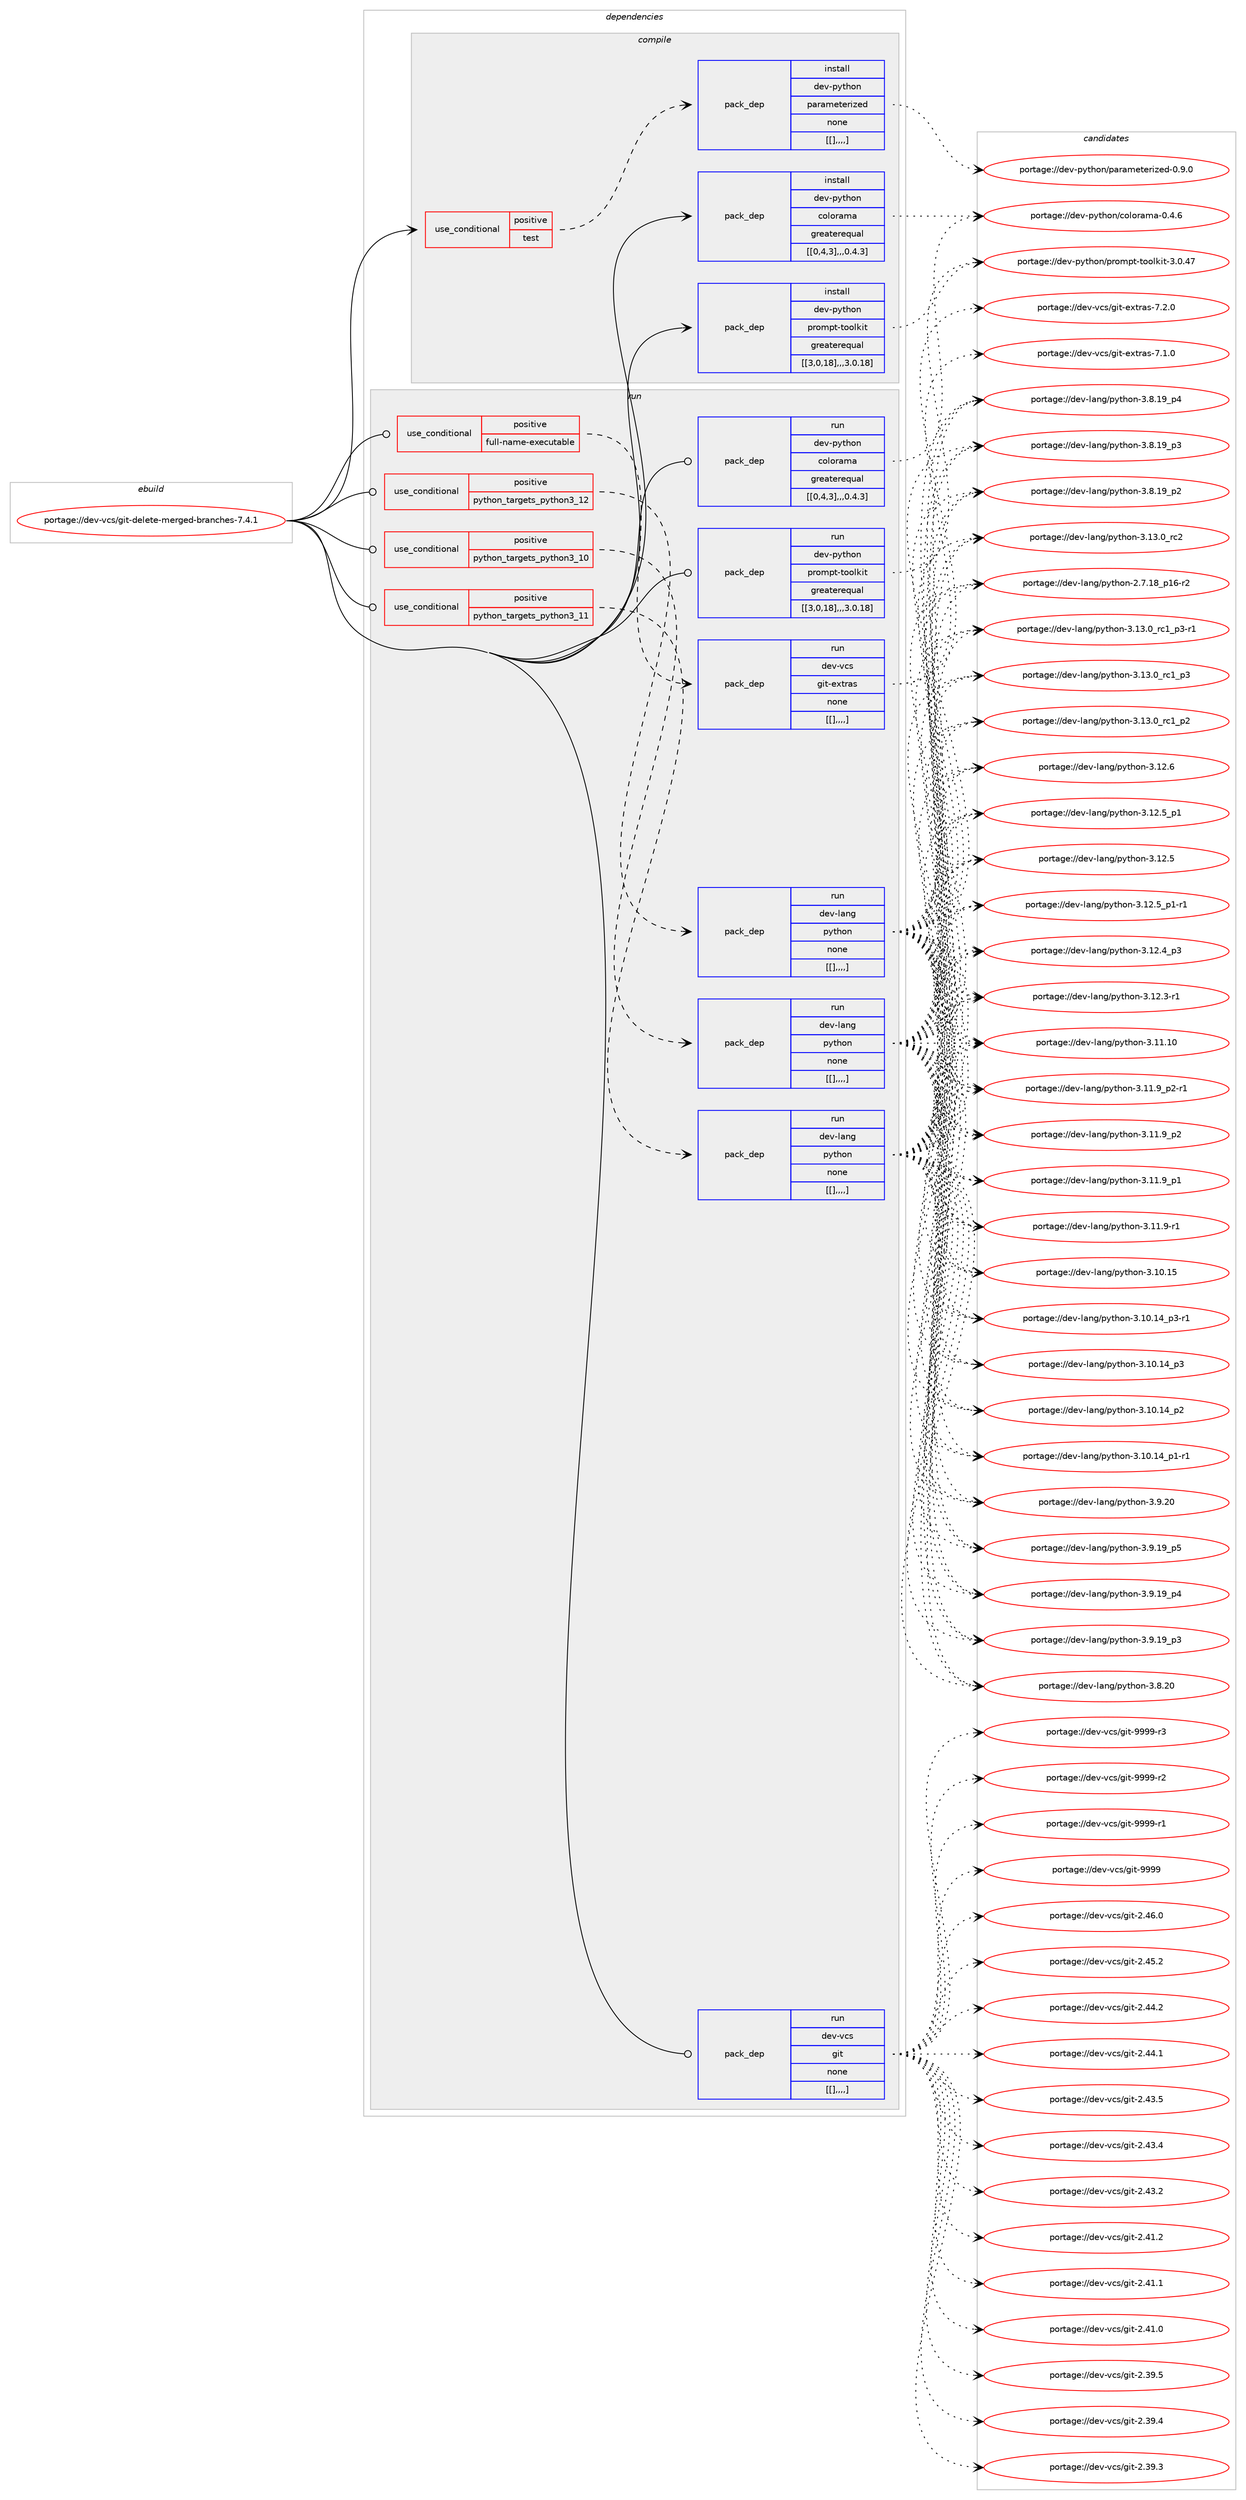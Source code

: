 digraph prolog {

# *************
# Graph options
# *************

newrank=true;
concentrate=true;
compound=true;
graph [rankdir=LR,fontname=Helvetica,fontsize=10,ranksep=1.5];#, ranksep=2.5, nodesep=0.2];
edge  [arrowhead=vee];
node  [fontname=Helvetica,fontsize=10];

# **********
# The ebuild
# **********

subgraph cluster_leftcol {
color=gray;
label=<<i>ebuild</i>>;
id [label="portage://dev-vcs/git-delete-merged-branches-7.4.1", color=red, width=4, href="../dev-vcs/git-delete-merged-branches-7.4.1.svg"];
}

# ****************
# The dependencies
# ****************

subgraph cluster_midcol {
color=gray;
label=<<i>dependencies</i>>;
subgraph cluster_compile {
fillcolor="#eeeeee";
style=filled;
label=<<i>compile</i>>;
subgraph cond64287 {
dependency226133 [label=<<TABLE BORDER="0" CELLBORDER="1" CELLSPACING="0" CELLPADDING="4"><TR><TD ROWSPAN="3" CELLPADDING="10">use_conditional</TD></TR><TR><TD>positive</TD></TR><TR><TD>test</TD></TR></TABLE>>, shape=none, color=red];
subgraph pack160391 {
dependency226134 [label=<<TABLE BORDER="0" CELLBORDER="1" CELLSPACING="0" CELLPADDING="4" WIDTH="220"><TR><TD ROWSPAN="6" CELLPADDING="30">pack_dep</TD></TR><TR><TD WIDTH="110">install</TD></TR><TR><TD>dev-python</TD></TR><TR><TD>parameterized</TD></TR><TR><TD>none</TD></TR><TR><TD>[[],,,,]</TD></TR></TABLE>>, shape=none, color=blue];
}
dependency226133:e -> dependency226134:w [weight=20,style="dashed",arrowhead="vee"];
}
id:e -> dependency226133:w [weight=20,style="solid",arrowhead="vee"];
subgraph pack160392 {
dependency226135 [label=<<TABLE BORDER="0" CELLBORDER="1" CELLSPACING="0" CELLPADDING="4" WIDTH="220"><TR><TD ROWSPAN="6" CELLPADDING="30">pack_dep</TD></TR><TR><TD WIDTH="110">install</TD></TR><TR><TD>dev-python</TD></TR><TR><TD>colorama</TD></TR><TR><TD>greaterequal</TD></TR><TR><TD>[[0,4,3],,,0.4.3]</TD></TR></TABLE>>, shape=none, color=blue];
}
id:e -> dependency226135:w [weight=20,style="solid",arrowhead="vee"];
subgraph pack160393 {
dependency226136 [label=<<TABLE BORDER="0" CELLBORDER="1" CELLSPACING="0" CELLPADDING="4" WIDTH="220"><TR><TD ROWSPAN="6" CELLPADDING="30">pack_dep</TD></TR><TR><TD WIDTH="110">install</TD></TR><TR><TD>dev-python</TD></TR><TR><TD>prompt-toolkit</TD></TR><TR><TD>greaterequal</TD></TR><TR><TD>[[3,0,18],,,3.0.18]</TD></TR></TABLE>>, shape=none, color=blue];
}
id:e -> dependency226136:w [weight=20,style="solid",arrowhead="vee"];
}
subgraph cluster_compileandrun {
fillcolor="#eeeeee";
style=filled;
label=<<i>compile and run</i>>;
}
subgraph cluster_run {
fillcolor="#eeeeee";
style=filled;
label=<<i>run</i>>;
subgraph cond64288 {
dependency226137 [label=<<TABLE BORDER="0" CELLBORDER="1" CELLSPACING="0" CELLPADDING="4"><TR><TD ROWSPAN="3" CELLPADDING="10">use_conditional</TD></TR><TR><TD>positive</TD></TR><TR><TD>full-name-executable</TD></TR></TABLE>>, shape=none, color=red];
subgraph pack160394 {
dependency226138 [label=<<TABLE BORDER="0" CELLBORDER="1" CELLSPACING="0" CELLPADDING="4" WIDTH="220"><TR><TD ROWSPAN="6" CELLPADDING="30">pack_dep</TD></TR><TR><TD WIDTH="110">run</TD></TR><TR><TD>dev-vcs</TD></TR><TR><TD>git-extras</TD></TR><TR><TD>none</TD></TR><TR><TD>[[],,,,]</TD></TR></TABLE>>, shape=none, color=blue];
}
dependency226137:e -> dependency226138:w [weight=20,style="dashed",arrowhead="vee"];
}
id:e -> dependency226137:w [weight=20,style="solid",arrowhead="odot"];
subgraph cond64289 {
dependency226139 [label=<<TABLE BORDER="0" CELLBORDER="1" CELLSPACING="0" CELLPADDING="4"><TR><TD ROWSPAN="3" CELLPADDING="10">use_conditional</TD></TR><TR><TD>positive</TD></TR><TR><TD>python_targets_python3_10</TD></TR></TABLE>>, shape=none, color=red];
subgraph pack160395 {
dependency226140 [label=<<TABLE BORDER="0" CELLBORDER="1" CELLSPACING="0" CELLPADDING="4" WIDTH="220"><TR><TD ROWSPAN="6" CELLPADDING="30">pack_dep</TD></TR><TR><TD WIDTH="110">run</TD></TR><TR><TD>dev-lang</TD></TR><TR><TD>python</TD></TR><TR><TD>none</TD></TR><TR><TD>[[],,,,]</TD></TR></TABLE>>, shape=none, color=blue];
}
dependency226139:e -> dependency226140:w [weight=20,style="dashed",arrowhead="vee"];
}
id:e -> dependency226139:w [weight=20,style="solid",arrowhead="odot"];
subgraph cond64290 {
dependency226141 [label=<<TABLE BORDER="0" CELLBORDER="1" CELLSPACING="0" CELLPADDING="4"><TR><TD ROWSPAN="3" CELLPADDING="10">use_conditional</TD></TR><TR><TD>positive</TD></TR><TR><TD>python_targets_python3_11</TD></TR></TABLE>>, shape=none, color=red];
subgraph pack160396 {
dependency226142 [label=<<TABLE BORDER="0" CELLBORDER="1" CELLSPACING="0" CELLPADDING="4" WIDTH="220"><TR><TD ROWSPAN="6" CELLPADDING="30">pack_dep</TD></TR><TR><TD WIDTH="110">run</TD></TR><TR><TD>dev-lang</TD></TR><TR><TD>python</TD></TR><TR><TD>none</TD></TR><TR><TD>[[],,,,]</TD></TR></TABLE>>, shape=none, color=blue];
}
dependency226141:e -> dependency226142:w [weight=20,style="dashed",arrowhead="vee"];
}
id:e -> dependency226141:w [weight=20,style="solid",arrowhead="odot"];
subgraph cond64291 {
dependency226143 [label=<<TABLE BORDER="0" CELLBORDER="1" CELLSPACING="0" CELLPADDING="4"><TR><TD ROWSPAN="3" CELLPADDING="10">use_conditional</TD></TR><TR><TD>positive</TD></TR><TR><TD>python_targets_python3_12</TD></TR></TABLE>>, shape=none, color=red];
subgraph pack160397 {
dependency226144 [label=<<TABLE BORDER="0" CELLBORDER="1" CELLSPACING="0" CELLPADDING="4" WIDTH="220"><TR><TD ROWSPAN="6" CELLPADDING="30">pack_dep</TD></TR><TR><TD WIDTH="110">run</TD></TR><TR><TD>dev-lang</TD></TR><TR><TD>python</TD></TR><TR><TD>none</TD></TR><TR><TD>[[],,,,]</TD></TR></TABLE>>, shape=none, color=blue];
}
dependency226143:e -> dependency226144:w [weight=20,style="dashed",arrowhead="vee"];
}
id:e -> dependency226143:w [weight=20,style="solid",arrowhead="odot"];
subgraph pack160398 {
dependency226145 [label=<<TABLE BORDER="0" CELLBORDER="1" CELLSPACING="0" CELLPADDING="4" WIDTH="220"><TR><TD ROWSPAN="6" CELLPADDING="30">pack_dep</TD></TR><TR><TD WIDTH="110">run</TD></TR><TR><TD>dev-python</TD></TR><TR><TD>colorama</TD></TR><TR><TD>greaterequal</TD></TR><TR><TD>[[0,4,3],,,0.4.3]</TD></TR></TABLE>>, shape=none, color=blue];
}
id:e -> dependency226145:w [weight=20,style="solid",arrowhead="odot"];
subgraph pack160399 {
dependency226146 [label=<<TABLE BORDER="0" CELLBORDER="1" CELLSPACING="0" CELLPADDING="4" WIDTH="220"><TR><TD ROWSPAN="6" CELLPADDING="30">pack_dep</TD></TR><TR><TD WIDTH="110">run</TD></TR><TR><TD>dev-python</TD></TR><TR><TD>prompt-toolkit</TD></TR><TR><TD>greaterequal</TD></TR><TR><TD>[[3,0,18],,,3.0.18]</TD></TR></TABLE>>, shape=none, color=blue];
}
id:e -> dependency226146:w [weight=20,style="solid",arrowhead="odot"];
subgraph pack160400 {
dependency226147 [label=<<TABLE BORDER="0" CELLBORDER="1" CELLSPACING="0" CELLPADDING="4" WIDTH="220"><TR><TD ROWSPAN="6" CELLPADDING="30">pack_dep</TD></TR><TR><TD WIDTH="110">run</TD></TR><TR><TD>dev-vcs</TD></TR><TR><TD>git</TD></TR><TR><TD>none</TD></TR><TR><TD>[[],,,,]</TD></TR></TABLE>>, shape=none, color=blue];
}
id:e -> dependency226147:w [weight=20,style="solid",arrowhead="odot"];
}
}

# **************
# The candidates
# **************

subgraph cluster_choices {
rank=same;
color=gray;
label=<<i>candidates</i>>;

subgraph choice160391 {
color=black;
nodesep=1;
choice10010111845112121116104111110471129711497109101116101114105122101100454846574648 [label="portage://dev-python/parameterized-0.9.0", color=red, width=4,href="../dev-python/parameterized-0.9.0.svg"];
dependency226134:e -> choice10010111845112121116104111110471129711497109101116101114105122101100454846574648:w [style=dotted,weight="100"];
}
subgraph choice160392 {
color=black;
nodesep=1;
choice1001011184511212111610411111047991111081111149710997454846524654 [label="portage://dev-python/colorama-0.4.6", color=red, width=4,href="../dev-python/colorama-0.4.6.svg"];
dependency226135:e -> choice1001011184511212111610411111047991111081111149710997454846524654:w [style=dotted,weight="100"];
}
subgraph choice160393 {
color=black;
nodesep=1;
choice10010111845112121116104111110471121141111091121164511611111110810710511645514648465255 [label="portage://dev-python/prompt-toolkit-3.0.47", color=red, width=4,href="../dev-python/prompt-toolkit-3.0.47.svg"];
dependency226136:e -> choice10010111845112121116104111110471121141111091121164511611111110810710511645514648465255:w [style=dotted,weight="100"];
}
subgraph choice160394 {
color=black;
nodesep=1;
choice1001011184511899115471031051164510112011611497115455546504648 [label="portage://dev-vcs/git-extras-7.2.0", color=red, width=4,href="../dev-vcs/git-extras-7.2.0.svg"];
choice1001011184511899115471031051164510112011611497115455546494648 [label="portage://dev-vcs/git-extras-7.1.0", color=red, width=4,href="../dev-vcs/git-extras-7.1.0.svg"];
dependency226138:e -> choice1001011184511899115471031051164510112011611497115455546504648:w [style=dotted,weight="100"];
dependency226138:e -> choice1001011184511899115471031051164510112011611497115455546494648:w [style=dotted,weight="100"];
}
subgraph choice160395 {
color=black;
nodesep=1;
choice10010111845108971101034711212111610411111045514649514648951149950 [label="portage://dev-lang/python-3.13.0_rc2", color=red, width=4,href="../dev-lang/python-3.13.0_rc2.svg"];
choice1001011184510897110103471121211161041111104551464951464895114994995112514511449 [label="portage://dev-lang/python-3.13.0_rc1_p3-r1", color=red, width=4,href="../dev-lang/python-3.13.0_rc1_p3-r1.svg"];
choice100101118451089711010347112121116104111110455146495146489511499499511251 [label="portage://dev-lang/python-3.13.0_rc1_p3", color=red, width=4,href="../dev-lang/python-3.13.0_rc1_p3.svg"];
choice100101118451089711010347112121116104111110455146495146489511499499511250 [label="portage://dev-lang/python-3.13.0_rc1_p2", color=red, width=4,href="../dev-lang/python-3.13.0_rc1_p2.svg"];
choice10010111845108971101034711212111610411111045514649504654 [label="portage://dev-lang/python-3.12.6", color=red, width=4,href="../dev-lang/python-3.12.6.svg"];
choice1001011184510897110103471121211161041111104551464950465395112494511449 [label="portage://dev-lang/python-3.12.5_p1-r1", color=red, width=4,href="../dev-lang/python-3.12.5_p1-r1.svg"];
choice100101118451089711010347112121116104111110455146495046539511249 [label="portage://dev-lang/python-3.12.5_p1", color=red, width=4,href="../dev-lang/python-3.12.5_p1.svg"];
choice10010111845108971101034711212111610411111045514649504653 [label="portage://dev-lang/python-3.12.5", color=red, width=4,href="../dev-lang/python-3.12.5.svg"];
choice100101118451089711010347112121116104111110455146495046529511251 [label="portage://dev-lang/python-3.12.4_p3", color=red, width=4,href="../dev-lang/python-3.12.4_p3.svg"];
choice100101118451089711010347112121116104111110455146495046514511449 [label="portage://dev-lang/python-3.12.3-r1", color=red, width=4,href="../dev-lang/python-3.12.3-r1.svg"];
choice1001011184510897110103471121211161041111104551464949464948 [label="portage://dev-lang/python-3.11.10", color=red, width=4,href="../dev-lang/python-3.11.10.svg"];
choice1001011184510897110103471121211161041111104551464949465795112504511449 [label="portage://dev-lang/python-3.11.9_p2-r1", color=red, width=4,href="../dev-lang/python-3.11.9_p2-r1.svg"];
choice100101118451089711010347112121116104111110455146494946579511250 [label="portage://dev-lang/python-3.11.9_p2", color=red, width=4,href="../dev-lang/python-3.11.9_p2.svg"];
choice100101118451089711010347112121116104111110455146494946579511249 [label="portage://dev-lang/python-3.11.9_p1", color=red, width=4,href="../dev-lang/python-3.11.9_p1.svg"];
choice100101118451089711010347112121116104111110455146494946574511449 [label="portage://dev-lang/python-3.11.9-r1", color=red, width=4,href="../dev-lang/python-3.11.9-r1.svg"];
choice1001011184510897110103471121211161041111104551464948464953 [label="portage://dev-lang/python-3.10.15", color=red, width=4,href="../dev-lang/python-3.10.15.svg"];
choice100101118451089711010347112121116104111110455146494846495295112514511449 [label="portage://dev-lang/python-3.10.14_p3-r1", color=red, width=4,href="../dev-lang/python-3.10.14_p3-r1.svg"];
choice10010111845108971101034711212111610411111045514649484649529511251 [label="portage://dev-lang/python-3.10.14_p3", color=red, width=4,href="../dev-lang/python-3.10.14_p3.svg"];
choice10010111845108971101034711212111610411111045514649484649529511250 [label="portage://dev-lang/python-3.10.14_p2", color=red, width=4,href="../dev-lang/python-3.10.14_p2.svg"];
choice100101118451089711010347112121116104111110455146494846495295112494511449 [label="portage://dev-lang/python-3.10.14_p1-r1", color=red, width=4,href="../dev-lang/python-3.10.14_p1-r1.svg"];
choice10010111845108971101034711212111610411111045514657465048 [label="portage://dev-lang/python-3.9.20", color=red, width=4,href="../dev-lang/python-3.9.20.svg"];
choice100101118451089711010347112121116104111110455146574649579511253 [label="portage://dev-lang/python-3.9.19_p5", color=red, width=4,href="../dev-lang/python-3.9.19_p5.svg"];
choice100101118451089711010347112121116104111110455146574649579511252 [label="portage://dev-lang/python-3.9.19_p4", color=red, width=4,href="../dev-lang/python-3.9.19_p4.svg"];
choice100101118451089711010347112121116104111110455146574649579511251 [label="portage://dev-lang/python-3.9.19_p3", color=red, width=4,href="../dev-lang/python-3.9.19_p3.svg"];
choice10010111845108971101034711212111610411111045514656465048 [label="portage://dev-lang/python-3.8.20", color=red, width=4,href="../dev-lang/python-3.8.20.svg"];
choice100101118451089711010347112121116104111110455146564649579511252 [label="portage://dev-lang/python-3.8.19_p4", color=red, width=4,href="../dev-lang/python-3.8.19_p4.svg"];
choice100101118451089711010347112121116104111110455146564649579511251 [label="portage://dev-lang/python-3.8.19_p3", color=red, width=4,href="../dev-lang/python-3.8.19_p3.svg"];
choice100101118451089711010347112121116104111110455146564649579511250 [label="portage://dev-lang/python-3.8.19_p2", color=red, width=4,href="../dev-lang/python-3.8.19_p2.svg"];
choice100101118451089711010347112121116104111110455046554649569511249544511450 [label="portage://dev-lang/python-2.7.18_p16-r2", color=red, width=4,href="../dev-lang/python-2.7.18_p16-r2.svg"];
dependency226140:e -> choice10010111845108971101034711212111610411111045514649514648951149950:w [style=dotted,weight="100"];
dependency226140:e -> choice1001011184510897110103471121211161041111104551464951464895114994995112514511449:w [style=dotted,weight="100"];
dependency226140:e -> choice100101118451089711010347112121116104111110455146495146489511499499511251:w [style=dotted,weight="100"];
dependency226140:e -> choice100101118451089711010347112121116104111110455146495146489511499499511250:w [style=dotted,weight="100"];
dependency226140:e -> choice10010111845108971101034711212111610411111045514649504654:w [style=dotted,weight="100"];
dependency226140:e -> choice1001011184510897110103471121211161041111104551464950465395112494511449:w [style=dotted,weight="100"];
dependency226140:e -> choice100101118451089711010347112121116104111110455146495046539511249:w [style=dotted,weight="100"];
dependency226140:e -> choice10010111845108971101034711212111610411111045514649504653:w [style=dotted,weight="100"];
dependency226140:e -> choice100101118451089711010347112121116104111110455146495046529511251:w [style=dotted,weight="100"];
dependency226140:e -> choice100101118451089711010347112121116104111110455146495046514511449:w [style=dotted,weight="100"];
dependency226140:e -> choice1001011184510897110103471121211161041111104551464949464948:w [style=dotted,weight="100"];
dependency226140:e -> choice1001011184510897110103471121211161041111104551464949465795112504511449:w [style=dotted,weight="100"];
dependency226140:e -> choice100101118451089711010347112121116104111110455146494946579511250:w [style=dotted,weight="100"];
dependency226140:e -> choice100101118451089711010347112121116104111110455146494946579511249:w [style=dotted,weight="100"];
dependency226140:e -> choice100101118451089711010347112121116104111110455146494946574511449:w [style=dotted,weight="100"];
dependency226140:e -> choice1001011184510897110103471121211161041111104551464948464953:w [style=dotted,weight="100"];
dependency226140:e -> choice100101118451089711010347112121116104111110455146494846495295112514511449:w [style=dotted,weight="100"];
dependency226140:e -> choice10010111845108971101034711212111610411111045514649484649529511251:w [style=dotted,weight="100"];
dependency226140:e -> choice10010111845108971101034711212111610411111045514649484649529511250:w [style=dotted,weight="100"];
dependency226140:e -> choice100101118451089711010347112121116104111110455146494846495295112494511449:w [style=dotted,weight="100"];
dependency226140:e -> choice10010111845108971101034711212111610411111045514657465048:w [style=dotted,weight="100"];
dependency226140:e -> choice100101118451089711010347112121116104111110455146574649579511253:w [style=dotted,weight="100"];
dependency226140:e -> choice100101118451089711010347112121116104111110455146574649579511252:w [style=dotted,weight="100"];
dependency226140:e -> choice100101118451089711010347112121116104111110455146574649579511251:w [style=dotted,weight="100"];
dependency226140:e -> choice10010111845108971101034711212111610411111045514656465048:w [style=dotted,weight="100"];
dependency226140:e -> choice100101118451089711010347112121116104111110455146564649579511252:w [style=dotted,weight="100"];
dependency226140:e -> choice100101118451089711010347112121116104111110455146564649579511251:w [style=dotted,weight="100"];
dependency226140:e -> choice100101118451089711010347112121116104111110455146564649579511250:w [style=dotted,weight="100"];
dependency226140:e -> choice100101118451089711010347112121116104111110455046554649569511249544511450:w [style=dotted,weight="100"];
}
subgraph choice160396 {
color=black;
nodesep=1;
choice10010111845108971101034711212111610411111045514649514648951149950 [label="portage://dev-lang/python-3.13.0_rc2", color=red, width=4,href="../dev-lang/python-3.13.0_rc2.svg"];
choice1001011184510897110103471121211161041111104551464951464895114994995112514511449 [label="portage://dev-lang/python-3.13.0_rc1_p3-r1", color=red, width=4,href="../dev-lang/python-3.13.0_rc1_p3-r1.svg"];
choice100101118451089711010347112121116104111110455146495146489511499499511251 [label="portage://dev-lang/python-3.13.0_rc1_p3", color=red, width=4,href="../dev-lang/python-3.13.0_rc1_p3.svg"];
choice100101118451089711010347112121116104111110455146495146489511499499511250 [label="portage://dev-lang/python-3.13.0_rc1_p2", color=red, width=4,href="../dev-lang/python-3.13.0_rc1_p2.svg"];
choice10010111845108971101034711212111610411111045514649504654 [label="portage://dev-lang/python-3.12.6", color=red, width=4,href="../dev-lang/python-3.12.6.svg"];
choice1001011184510897110103471121211161041111104551464950465395112494511449 [label="portage://dev-lang/python-3.12.5_p1-r1", color=red, width=4,href="../dev-lang/python-3.12.5_p1-r1.svg"];
choice100101118451089711010347112121116104111110455146495046539511249 [label="portage://dev-lang/python-3.12.5_p1", color=red, width=4,href="../dev-lang/python-3.12.5_p1.svg"];
choice10010111845108971101034711212111610411111045514649504653 [label="portage://dev-lang/python-3.12.5", color=red, width=4,href="../dev-lang/python-3.12.5.svg"];
choice100101118451089711010347112121116104111110455146495046529511251 [label="portage://dev-lang/python-3.12.4_p3", color=red, width=4,href="../dev-lang/python-3.12.4_p3.svg"];
choice100101118451089711010347112121116104111110455146495046514511449 [label="portage://dev-lang/python-3.12.3-r1", color=red, width=4,href="../dev-lang/python-3.12.3-r1.svg"];
choice1001011184510897110103471121211161041111104551464949464948 [label="portage://dev-lang/python-3.11.10", color=red, width=4,href="../dev-lang/python-3.11.10.svg"];
choice1001011184510897110103471121211161041111104551464949465795112504511449 [label="portage://dev-lang/python-3.11.9_p2-r1", color=red, width=4,href="../dev-lang/python-3.11.9_p2-r1.svg"];
choice100101118451089711010347112121116104111110455146494946579511250 [label="portage://dev-lang/python-3.11.9_p2", color=red, width=4,href="../dev-lang/python-3.11.9_p2.svg"];
choice100101118451089711010347112121116104111110455146494946579511249 [label="portage://dev-lang/python-3.11.9_p1", color=red, width=4,href="../dev-lang/python-3.11.9_p1.svg"];
choice100101118451089711010347112121116104111110455146494946574511449 [label="portage://dev-lang/python-3.11.9-r1", color=red, width=4,href="../dev-lang/python-3.11.9-r1.svg"];
choice1001011184510897110103471121211161041111104551464948464953 [label="portage://dev-lang/python-3.10.15", color=red, width=4,href="../dev-lang/python-3.10.15.svg"];
choice100101118451089711010347112121116104111110455146494846495295112514511449 [label="portage://dev-lang/python-3.10.14_p3-r1", color=red, width=4,href="../dev-lang/python-3.10.14_p3-r1.svg"];
choice10010111845108971101034711212111610411111045514649484649529511251 [label="portage://dev-lang/python-3.10.14_p3", color=red, width=4,href="../dev-lang/python-3.10.14_p3.svg"];
choice10010111845108971101034711212111610411111045514649484649529511250 [label="portage://dev-lang/python-3.10.14_p2", color=red, width=4,href="../dev-lang/python-3.10.14_p2.svg"];
choice100101118451089711010347112121116104111110455146494846495295112494511449 [label="portage://dev-lang/python-3.10.14_p1-r1", color=red, width=4,href="../dev-lang/python-3.10.14_p1-r1.svg"];
choice10010111845108971101034711212111610411111045514657465048 [label="portage://dev-lang/python-3.9.20", color=red, width=4,href="../dev-lang/python-3.9.20.svg"];
choice100101118451089711010347112121116104111110455146574649579511253 [label="portage://dev-lang/python-3.9.19_p5", color=red, width=4,href="../dev-lang/python-3.9.19_p5.svg"];
choice100101118451089711010347112121116104111110455146574649579511252 [label="portage://dev-lang/python-3.9.19_p4", color=red, width=4,href="../dev-lang/python-3.9.19_p4.svg"];
choice100101118451089711010347112121116104111110455146574649579511251 [label="portage://dev-lang/python-3.9.19_p3", color=red, width=4,href="../dev-lang/python-3.9.19_p3.svg"];
choice10010111845108971101034711212111610411111045514656465048 [label="portage://dev-lang/python-3.8.20", color=red, width=4,href="../dev-lang/python-3.8.20.svg"];
choice100101118451089711010347112121116104111110455146564649579511252 [label="portage://dev-lang/python-3.8.19_p4", color=red, width=4,href="../dev-lang/python-3.8.19_p4.svg"];
choice100101118451089711010347112121116104111110455146564649579511251 [label="portage://dev-lang/python-3.8.19_p3", color=red, width=4,href="../dev-lang/python-3.8.19_p3.svg"];
choice100101118451089711010347112121116104111110455146564649579511250 [label="portage://dev-lang/python-3.8.19_p2", color=red, width=4,href="../dev-lang/python-3.8.19_p2.svg"];
choice100101118451089711010347112121116104111110455046554649569511249544511450 [label="portage://dev-lang/python-2.7.18_p16-r2", color=red, width=4,href="../dev-lang/python-2.7.18_p16-r2.svg"];
dependency226142:e -> choice10010111845108971101034711212111610411111045514649514648951149950:w [style=dotted,weight="100"];
dependency226142:e -> choice1001011184510897110103471121211161041111104551464951464895114994995112514511449:w [style=dotted,weight="100"];
dependency226142:e -> choice100101118451089711010347112121116104111110455146495146489511499499511251:w [style=dotted,weight="100"];
dependency226142:e -> choice100101118451089711010347112121116104111110455146495146489511499499511250:w [style=dotted,weight="100"];
dependency226142:e -> choice10010111845108971101034711212111610411111045514649504654:w [style=dotted,weight="100"];
dependency226142:e -> choice1001011184510897110103471121211161041111104551464950465395112494511449:w [style=dotted,weight="100"];
dependency226142:e -> choice100101118451089711010347112121116104111110455146495046539511249:w [style=dotted,weight="100"];
dependency226142:e -> choice10010111845108971101034711212111610411111045514649504653:w [style=dotted,weight="100"];
dependency226142:e -> choice100101118451089711010347112121116104111110455146495046529511251:w [style=dotted,weight="100"];
dependency226142:e -> choice100101118451089711010347112121116104111110455146495046514511449:w [style=dotted,weight="100"];
dependency226142:e -> choice1001011184510897110103471121211161041111104551464949464948:w [style=dotted,weight="100"];
dependency226142:e -> choice1001011184510897110103471121211161041111104551464949465795112504511449:w [style=dotted,weight="100"];
dependency226142:e -> choice100101118451089711010347112121116104111110455146494946579511250:w [style=dotted,weight="100"];
dependency226142:e -> choice100101118451089711010347112121116104111110455146494946579511249:w [style=dotted,weight="100"];
dependency226142:e -> choice100101118451089711010347112121116104111110455146494946574511449:w [style=dotted,weight="100"];
dependency226142:e -> choice1001011184510897110103471121211161041111104551464948464953:w [style=dotted,weight="100"];
dependency226142:e -> choice100101118451089711010347112121116104111110455146494846495295112514511449:w [style=dotted,weight="100"];
dependency226142:e -> choice10010111845108971101034711212111610411111045514649484649529511251:w [style=dotted,weight="100"];
dependency226142:e -> choice10010111845108971101034711212111610411111045514649484649529511250:w [style=dotted,weight="100"];
dependency226142:e -> choice100101118451089711010347112121116104111110455146494846495295112494511449:w [style=dotted,weight="100"];
dependency226142:e -> choice10010111845108971101034711212111610411111045514657465048:w [style=dotted,weight="100"];
dependency226142:e -> choice100101118451089711010347112121116104111110455146574649579511253:w [style=dotted,weight="100"];
dependency226142:e -> choice100101118451089711010347112121116104111110455146574649579511252:w [style=dotted,weight="100"];
dependency226142:e -> choice100101118451089711010347112121116104111110455146574649579511251:w [style=dotted,weight="100"];
dependency226142:e -> choice10010111845108971101034711212111610411111045514656465048:w [style=dotted,weight="100"];
dependency226142:e -> choice100101118451089711010347112121116104111110455146564649579511252:w [style=dotted,weight="100"];
dependency226142:e -> choice100101118451089711010347112121116104111110455146564649579511251:w [style=dotted,weight="100"];
dependency226142:e -> choice100101118451089711010347112121116104111110455146564649579511250:w [style=dotted,weight="100"];
dependency226142:e -> choice100101118451089711010347112121116104111110455046554649569511249544511450:w [style=dotted,weight="100"];
}
subgraph choice160397 {
color=black;
nodesep=1;
choice10010111845108971101034711212111610411111045514649514648951149950 [label="portage://dev-lang/python-3.13.0_rc2", color=red, width=4,href="../dev-lang/python-3.13.0_rc2.svg"];
choice1001011184510897110103471121211161041111104551464951464895114994995112514511449 [label="portage://dev-lang/python-3.13.0_rc1_p3-r1", color=red, width=4,href="../dev-lang/python-3.13.0_rc1_p3-r1.svg"];
choice100101118451089711010347112121116104111110455146495146489511499499511251 [label="portage://dev-lang/python-3.13.0_rc1_p3", color=red, width=4,href="../dev-lang/python-3.13.0_rc1_p3.svg"];
choice100101118451089711010347112121116104111110455146495146489511499499511250 [label="portage://dev-lang/python-3.13.0_rc1_p2", color=red, width=4,href="../dev-lang/python-3.13.0_rc1_p2.svg"];
choice10010111845108971101034711212111610411111045514649504654 [label="portage://dev-lang/python-3.12.6", color=red, width=4,href="../dev-lang/python-3.12.6.svg"];
choice1001011184510897110103471121211161041111104551464950465395112494511449 [label="portage://dev-lang/python-3.12.5_p1-r1", color=red, width=4,href="../dev-lang/python-3.12.5_p1-r1.svg"];
choice100101118451089711010347112121116104111110455146495046539511249 [label="portage://dev-lang/python-3.12.5_p1", color=red, width=4,href="../dev-lang/python-3.12.5_p1.svg"];
choice10010111845108971101034711212111610411111045514649504653 [label="portage://dev-lang/python-3.12.5", color=red, width=4,href="../dev-lang/python-3.12.5.svg"];
choice100101118451089711010347112121116104111110455146495046529511251 [label="portage://dev-lang/python-3.12.4_p3", color=red, width=4,href="../dev-lang/python-3.12.4_p3.svg"];
choice100101118451089711010347112121116104111110455146495046514511449 [label="portage://dev-lang/python-3.12.3-r1", color=red, width=4,href="../dev-lang/python-3.12.3-r1.svg"];
choice1001011184510897110103471121211161041111104551464949464948 [label="portage://dev-lang/python-3.11.10", color=red, width=4,href="../dev-lang/python-3.11.10.svg"];
choice1001011184510897110103471121211161041111104551464949465795112504511449 [label="portage://dev-lang/python-3.11.9_p2-r1", color=red, width=4,href="../dev-lang/python-3.11.9_p2-r1.svg"];
choice100101118451089711010347112121116104111110455146494946579511250 [label="portage://dev-lang/python-3.11.9_p2", color=red, width=4,href="../dev-lang/python-3.11.9_p2.svg"];
choice100101118451089711010347112121116104111110455146494946579511249 [label="portage://dev-lang/python-3.11.9_p1", color=red, width=4,href="../dev-lang/python-3.11.9_p1.svg"];
choice100101118451089711010347112121116104111110455146494946574511449 [label="portage://dev-lang/python-3.11.9-r1", color=red, width=4,href="../dev-lang/python-3.11.9-r1.svg"];
choice1001011184510897110103471121211161041111104551464948464953 [label="portage://dev-lang/python-3.10.15", color=red, width=4,href="../dev-lang/python-3.10.15.svg"];
choice100101118451089711010347112121116104111110455146494846495295112514511449 [label="portage://dev-lang/python-3.10.14_p3-r1", color=red, width=4,href="../dev-lang/python-3.10.14_p3-r1.svg"];
choice10010111845108971101034711212111610411111045514649484649529511251 [label="portage://dev-lang/python-3.10.14_p3", color=red, width=4,href="../dev-lang/python-3.10.14_p3.svg"];
choice10010111845108971101034711212111610411111045514649484649529511250 [label="portage://dev-lang/python-3.10.14_p2", color=red, width=4,href="../dev-lang/python-3.10.14_p2.svg"];
choice100101118451089711010347112121116104111110455146494846495295112494511449 [label="portage://dev-lang/python-3.10.14_p1-r1", color=red, width=4,href="../dev-lang/python-3.10.14_p1-r1.svg"];
choice10010111845108971101034711212111610411111045514657465048 [label="portage://dev-lang/python-3.9.20", color=red, width=4,href="../dev-lang/python-3.9.20.svg"];
choice100101118451089711010347112121116104111110455146574649579511253 [label="portage://dev-lang/python-3.9.19_p5", color=red, width=4,href="../dev-lang/python-3.9.19_p5.svg"];
choice100101118451089711010347112121116104111110455146574649579511252 [label="portage://dev-lang/python-3.9.19_p4", color=red, width=4,href="../dev-lang/python-3.9.19_p4.svg"];
choice100101118451089711010347112121116104111110455146574649579511251 [label="portage://dev-lang/python-3.9.19_p3", color=red, width=4,href="../dev-lang/python-3.9.19_p3.svg"];
choice10010111845108971101034711212111610411111045514656465048 [label="portage://dev-lang/python-3.8.20", color=red, width=4,href="../dev-lang/python-3.8.20.svg"];
choice100101118451089711010347112121116104111110455146564649579511252 [label="portage://dev-lang/python-3.8.19_p4", color=red, width=4,href="../dev-lang/python-3.8.19_p4.svg"];
choice100101118451089711010347112121116104111110455146564649579511251 [label="portage://dev-lang/python-3.8.19_p3", color=red, width=4,href="../dev-lang/python-3.8.19_p3.svg"];
choice100101118451089711010347112121116104111110455146564649579511250 [label="portage://dev-lang/python-3.8.19_p2", color=red, width=4,href="../dev-lang/python-3.8.19_p2.svg"];
choice100101118451089711010347112121116104111110455046554649569511249544511450 [label="portage://dev-lang/python-2.7.18_p16-r2", color=red, width=4,href="../dev-lang/python-2.7.18_p16-r2.svg"];
dependency226144:e -> choice10010111845108971101034711212111610411111045514649514648951149950:w [style=dotted,weight="100"];
dependency226144:e -> choice1001011184510897110103471121211161041111104551464951464895114994995112514511449:w [style=dotted,weight="100"];
dependency226144:e -> choice100101118451089711010347112121116104111110455146495146489511499499511251:w [style=dotted,weight="100"];
dependency226144:e -> choice100101118451089711010347112121116104111110455146495146489511499499511250:w [style=dotted,weight="100"];
dependency226144:e -> choice10010111845108971101034711212111610411111045514649504654:w [style=dotted,weight="100"];
dependency226144:e -> choice1001011184510897110103471121211161041111104551464950465395112494511449:w [style=dotted,weight="100"];
dependency226144:e -> choice100101118451089711010347112121116104111110455146495046539511249:w [style=dotted,weight="100"];
dependency226144:e -> choice10010111845108971101034711212111610411111045514649504653:w [style=dotted,weight="100"];
dependency226144:e -> choice100101118451089711010347112121116104111110455146495046529511251:w [style=dotted,weight="100"];
dependency226144:e -> choice100101118451089711010347112121116104111110455146495046514511449:w [style=dotted,weight="100"];
dependency226144:e -> choice1001011184510897110103471121211161041111104551464949464948:w [style=dotted,weight="100"];
dependency226144:e -> choice1001011184510897110103471121211161041111104551464949465795112504511449:w [style=dotted,weight="100"];
dependency226144:e -> choice100101118451089711010347112121116104111110455146494946579511250:w [style=dotted,weight="100"];
dependency226144:e -> choice100101118451089711010347112121116104111110455146494946579511249:w [style=dotted,weight="100"];
dependency226144:e -> choice100101118451089711010347112121116104111110455146494946574511449:w [style=dotted,weight="100"];
dependency226144:e -> choice1001011184510897110103471121211161041111104551464948464953:w [style=dotted,weight="100"];
dependency226144:e -> choice100101118451089711010347112121116104111110455146494846495295112514511449:w [style=dotted,weight="100"];
dependency226144:e -> choice10010111845108971101034711212111610411111045514649484649529511251:w [style=dotted,weight="100"];
dependency226144:e -> choice10010111845108971101034711212111610411111045514649484649529511250:w [style=dotted,weight="100"];
dependency226144:e -> choice100101118451089711010347112121116104111110455146494846495295112494511449:w [style=dotted,weight="100"];
dependency226144:e -> choice10010111845108971101034711212111610411111045514657465048:w [style=dotted,weight="100"];
dependency226144:e -> choice100101118451089711010347112121116104111110455146574649579511253:w [style=dotted,weight="100"];
dependency226144:e -> choice100101118451089711010347112121116104111110455146574649579511252:w [style=dotted,weight="100"];
dependency226144:e -> choice100101118451089711010347112121116104111110455146574649579511251:w [style=dotted,weight="100"];
dependency226144:e -> choice10010111845108971101034711212111610411111045514656465048:w [style=dotted,weight="100"];
dependency226144:e -> choice100101118451089711010347112121116104111110455146564649579511252:w [style=dotted,weight="100"];
dependency226144:e -> choice100101118451089711010347112121116104111110455146564649579511251:w [style=dotted,weight="100"];
dependency226144:e -> choice100101118451089711010347112121116104111110455146564649579511250:w [style=dotted,weight="100"];
dependency226144:e -> choice100101118451089711010347112121116104111110455046554649569511249544511450:w [style=dotted,weight="100"];
}
subgraph choice160398 {
color=black;
nodesep=1;
choice1001011184511212111610411111047991111081111149710997454846524654 [label="portage://dev-python/colorama-0.4.6", color=red, width=4,href="../dev-python/colorama-0.4.6.svg"];
dependency226145:e -> choice1001011184511212111610411111047991111081111149710997454846524654:w [style=dotted,weight="100"];
}
subgraph choice160399 {
color=black;
nodesep=1;
choice10010111845112121116104111110471121141111091121164511611111110810710511645514648465255 [label="portage://dev-python/prompt-toolkit-3.0.47", color=red, width=4,href="../dev-python/prompt-toolkit-3.0.47.svg"];
dependency226146:e -> choice10010111845112121116104111110471121141111091121164511611111110810710511645514648465255:w [style=dotted,weight="100"];
}
subgraph choice160400 {
color=black;
nodesep=1;
choice10010111845118991154710310511645575757574511451 [label="portage://dev-vcs/git-9999-r3", color=red, width=4,href="../dev-vcs/git-9999-r3.svg"];
choice10010111845118991154710310511645575757574511450 [label="portage://dev-vcs/git-9999-r2", color=red, width=4,href="../dev-vcs/git-9999-r2.svg"];
choice10010111845118991154710310511645575757574511449 [label="portage://dev-vcs/git-9999-r1", color=red, width=4,href="../dev-vcs/git-9999-r1.svg"];
choice1001011184511899115471031051164557575757 [label="portage://dev-vcs/git-9999", color=red, width=4,href="../dev-vcs/git-9999.svg"];
choice10010111845118991154710310511645504652544648 [label="portage://dev-vcs/git-2.46.0", color=red, width=4,href="../dev-vcs/git-2.46.0.svg"];
choice10010111845118991154710310511645504652534650 [label="portage://dev-vcs/git-2.45.2", color=red, width=4,href="../dev-vcs/git-2.45.2.svg"];
choice10010111845118991154710310511645504652524650 [label="portage://dev-vcs/git-2.44.2", color=red, width=4,href="../dev-vcs/git-2.44.2.svg"];
choice10010111845118991154710310511645504652524649 [label="portage://dev-vcs/git-2.44.1", color=red, width=4,href="../dev-vcs/git-2.44.1.svg"];
choice10010111845118991154710310511645504652514653 [label="portage://dev-vcs/git-2.43.5", color=red, width=4,href="../dev-vcs/git-2.43.5.svg"];
choice10010111845118991154710310511645504652514652 [label="portage://dev-vcs/git-2.43.4", color=red, width=4,href="../dev-vcs/git-2.43.4.svg"];
choice10010111845118991154710310511645504652514650 [label="portage://dev-vcs/git-2.43.2", color=red, width=4,href="../dev-vcs/git-2.43.2.svg"];
choice10010111845118991154710310511645504652494650 [label="portage://dev-vcs/git-2.41.2", color=red, width=4,href="../dev-vcs/git-2.41.2.svg"];
choice10010111845118991154710310511645504652494649 [label="portage://dev-vcs/git-2.41.1", color=red, width=4,href="../dev-vcs/git-2.41.1.svg"];
choice10010111845118991154710310511645504652494648 [label="portage://dev-vcs/git-2.41.0", color=red, width=4,href="../dev-vcs/git-2.41.0.svg"];
choice10010111845118991154710310511645504651574653 [label="portage://dev-vcs/git-2.39.5", color=red, width=4,href="../dev-vcs/git-2.39.5.svg"];
choice10010111845118991154710310511645504651574652 [label="portage://dev-vcs/git-2.39.4", color=red, width=4,href="../dev-vcs/git-2.39.4.svg"];
choice10010111845118991154710310511645504651574651 [label="portage://dev-vcs/git-2.39.3", color=red, width=4,href="../dev-vcs/git-2.39.3.svg"];
dependency226147:e -> choice10010111845118991154710310511645575757574511451:w [style=dotted,weight="100"];
dependency226147:e -> choice10010111845118991154710310511645575757574511450:w [style=dotted,weight="100"];
dependency226147:e -> choice10010111845118991154710310511645575757574511449:w [style=dotted,weight="100"];
dependency226147:e -> choice1001011184511899115471031051164557575757:w [style=dotted,weight="100"];
dependency226147:e -> choice10010111845118991154710310511645504652544648:w [style=dotted,weight="100"];
dependency226147:e -> choice10010111845118991154710310511645504652534650:w [style=dotted,weight="100"];
dependency226147:e -> choice10010111845118991154710310511645504652524650:w [style=dotted,weight="100"];
dependency226147:e -> choice10010111845118991154710310511645504652524649:w [style=dotted,weight="100"];
dependency226147:e -> choice10010111845118991154710310511645504652514653:w [style=dotted,weight="100"];
dependency226147:e -> choice10010111845118991154710310511645504652514652:w [style=dotted,weight="100"];
dependency226147:e -> choice10010111845118991154710310511645504652514650:w [style=dotted,weight="100"];
dependency226147:e -> choice10010111845118991154710310511645504652494650:w [style=dotted,weight="100"];
dependency226147:e -> choice10010111845118991154710310511645504652494649:w [style=dotted,weight="100"];
dependency226147:e -> choice10010111845118991154710310511645504652494648:w [style=dotted,weight="100"];
dependency226147:e -> choice10010111845118991154710310511645504651574653:w [style=dotted,weight="100"];
dependency226147:e -> choice10010111845118991154710310511645504651574652:w [style=dotted,weight="100"];
dependency226147:e -> choice10010111845118991154710310511645504651574651:w [style=dotted,weight="100"];
}
}

}
